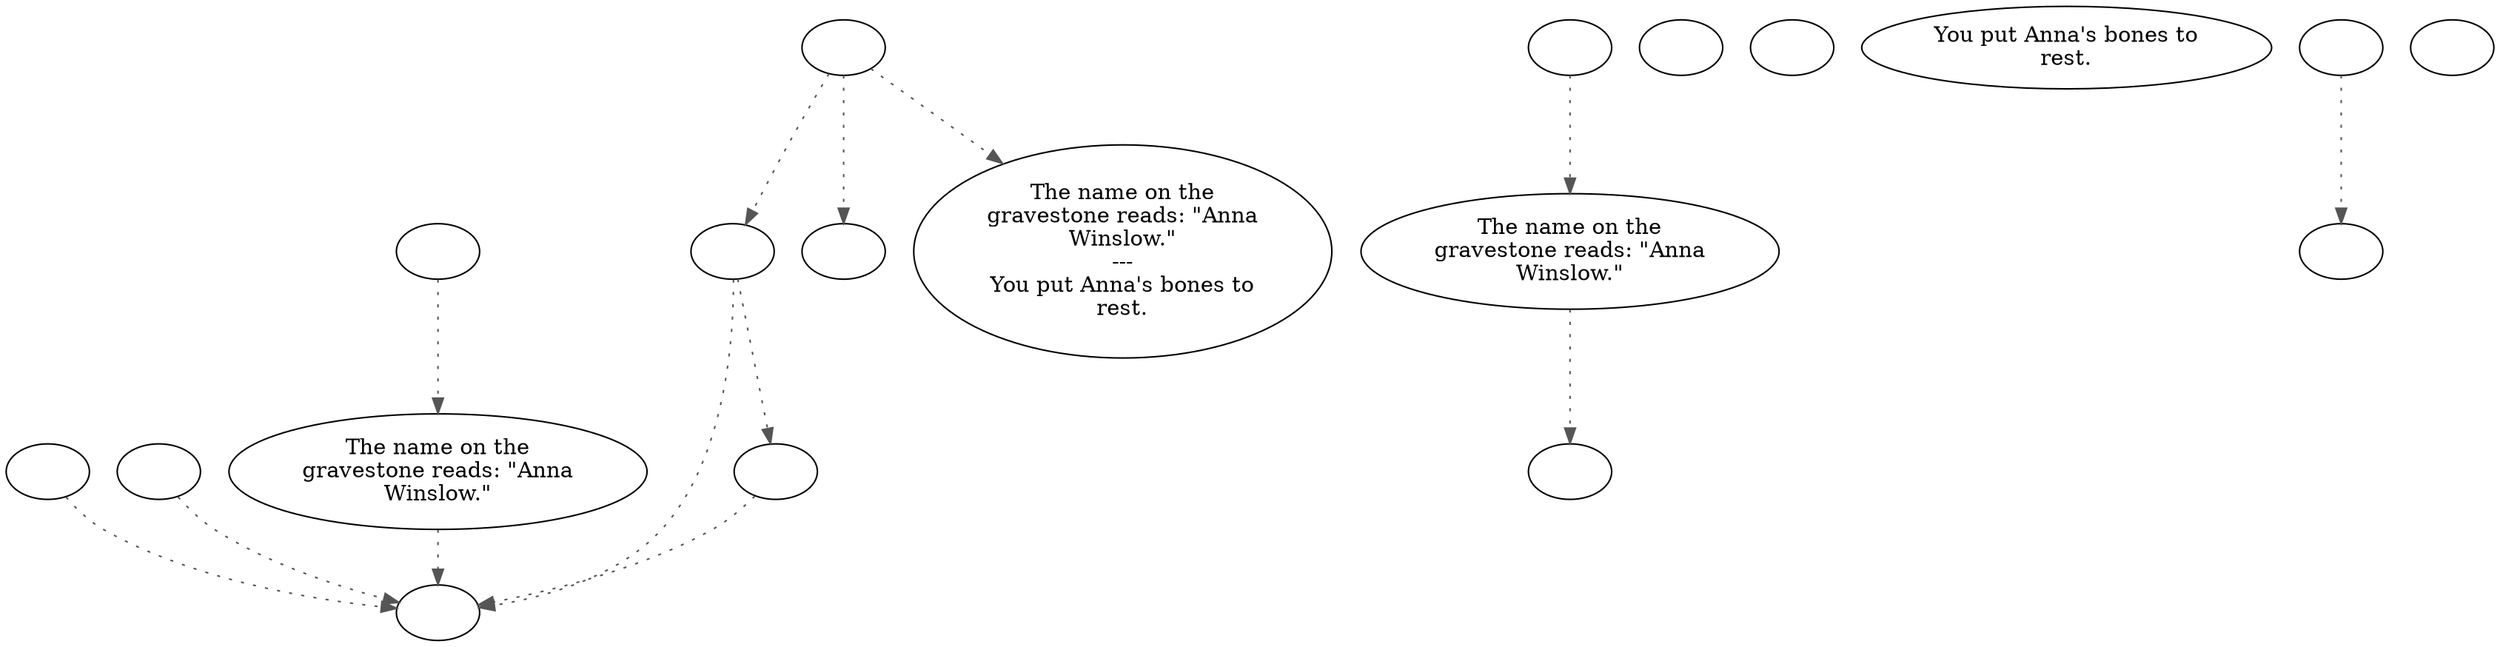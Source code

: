 digraph diAnnGrv {
  "def_use_obj_on_p_proc" [style=filled       fillcolor="#FFFFFF"       color="#000000"]
  "def_use_obj_on_p_proc" -> "Explode_Grave" [style=dotted color="#555555"]
  "def_use_obj_on_p_proc" -> "Set_Trap" [style=dotted color="#555555"]
  "def_use_obj_on_p_proc" [label=""]
  "pre_use_obj_on_p_proc" [style=filled       fillcolor="#FFFFFF"       color="#000000"]
  "pre_use_obj_on_p_proc" [label=""]
  "post_use_obj_on_p_proc" [style=filled       fillcolor="#FFFFFF"       color="#000000"]
  "post_use_obj_on_p_proc" [label="The name on the\ngravestone reads: \"Anna\nWinslow.\"\n---\nYou put Anna's bones to\nrest."]
  "grave_description_proc" [style=filled       fillcolor="#FFFFFF"       color="#000000"]
  "grave_description_proc" -> "def_description_p_proc" [style=dotted color="#555555"]
  "grave_description_proc" [label="The name on the\ngravestone reads: \"Anna\nWinslow.\""]
  "use_obj_on_p_proc" [style=filled       fillcolor="#FFFFFF"       color="#000000"]
  "use_obj_on_p_proc" -> "pre_use_obj_on_p_proc" [style=dotted color="#555555"]
  "use_obj_on_p_proc" -> "def_use_obj_on_p_proc" [style=dotted color="#555555"]
  "use_obj_on_p_proc" -> "post_use_obj_on_p_proc" [style=dotted color="#555555"]
  "use_obj_on_p_proc" [label=""]
  "description_p_proc" [style=filled       fillcolor="#FFFFFF"       color="#000000"]
  "description_p_proc" -> "grave_description_proc" [style=dotted color="#555555"]
  "description_p_proc" [label=""]
  "checkPartyMembersNearDoor" [style=filled       fillcolor="#FFFFFF"       color="#000000"]
  "checkPartyMembersNearDoor" [label=""]
  "start" [style=filled       fillcolor="#FFFFFF"       color="#000000"]
  "start" [label=""]
  "look_at_p_proc" [style=filled       fillcolor="#FFFFFF"       color="#000000"]
  "look_at_p_proc" [label="You put Anna's bones to\nrest."]
  "def_description_p_proc" [style=filled       fillcolor="#FFFFFF"       color="#000000"]
  "def_description_p_proc" [label=""]
  "map_enter_p_proc" [style=filled       fillcolor="#FFFFFF"       color="#000000"]
  "map_enter_p_proc" -> "give_headstone_name" [style=dotted color="#555555"]
  "map_enter_p_proc" [label=""]
  "use_p_proc" [style=filled       fillcolor="#FFFFFF"       color="#000000"]
  "use_p_proc" -> "Explode_Grave" [style=dotted color="#555555"]
  "use_p_proc" [label=""]
  "pickup_p_proc" [style=filled       fillcolor="#FFFFFF"       color="#000000"]
  "pickup_p_proc" -> "Explode_Grave" [style=dotted color="#555555"]
  "pickup_p_proc" [label=""]
  "use_skill_on_p_proc" [style=filled       fillcolor="#FFFFFF"       color="#000000"]
  "use_skill_on_p_proc" -> "Disarm_Traps" [style=dotted color="#555555"]
  "use_skill_on_p_proc" [label=""]
  "Set_Trap" [style=filled       fillcolor="#FFFFFF"       color="#000000"]
  "Set_Trap" -> "Explode_Grave" [style=dotted color="#555555"]
  "Set_Trap" [label=""]
  "Explode_Grave" [style=filled       fillcolor="#FFFFFF"       color="#000000"]
  "Explode_Grave" [label=""]
  "Disarm_Traps" [style=filled       fillcolor="#FFFFFF"       color="#000000"]
  "Disarm_Traps" -> "Explode_Grave" [style=dotted color="#555555"]
  "Disarm_Traps" [label="The name on the\ngravestone reads: \"Anna\nWinslow.\""]
  "num_to_bit" [style=filled       fillcolor="#FFFFFF"       color="#000000"]
  "num_to_bit" [label=""]
  "give_headstone_name" [style=filled       fillcolor="#FFFFFF"       color="#000000"]
  "give_headstone_name" [label=""]
}
